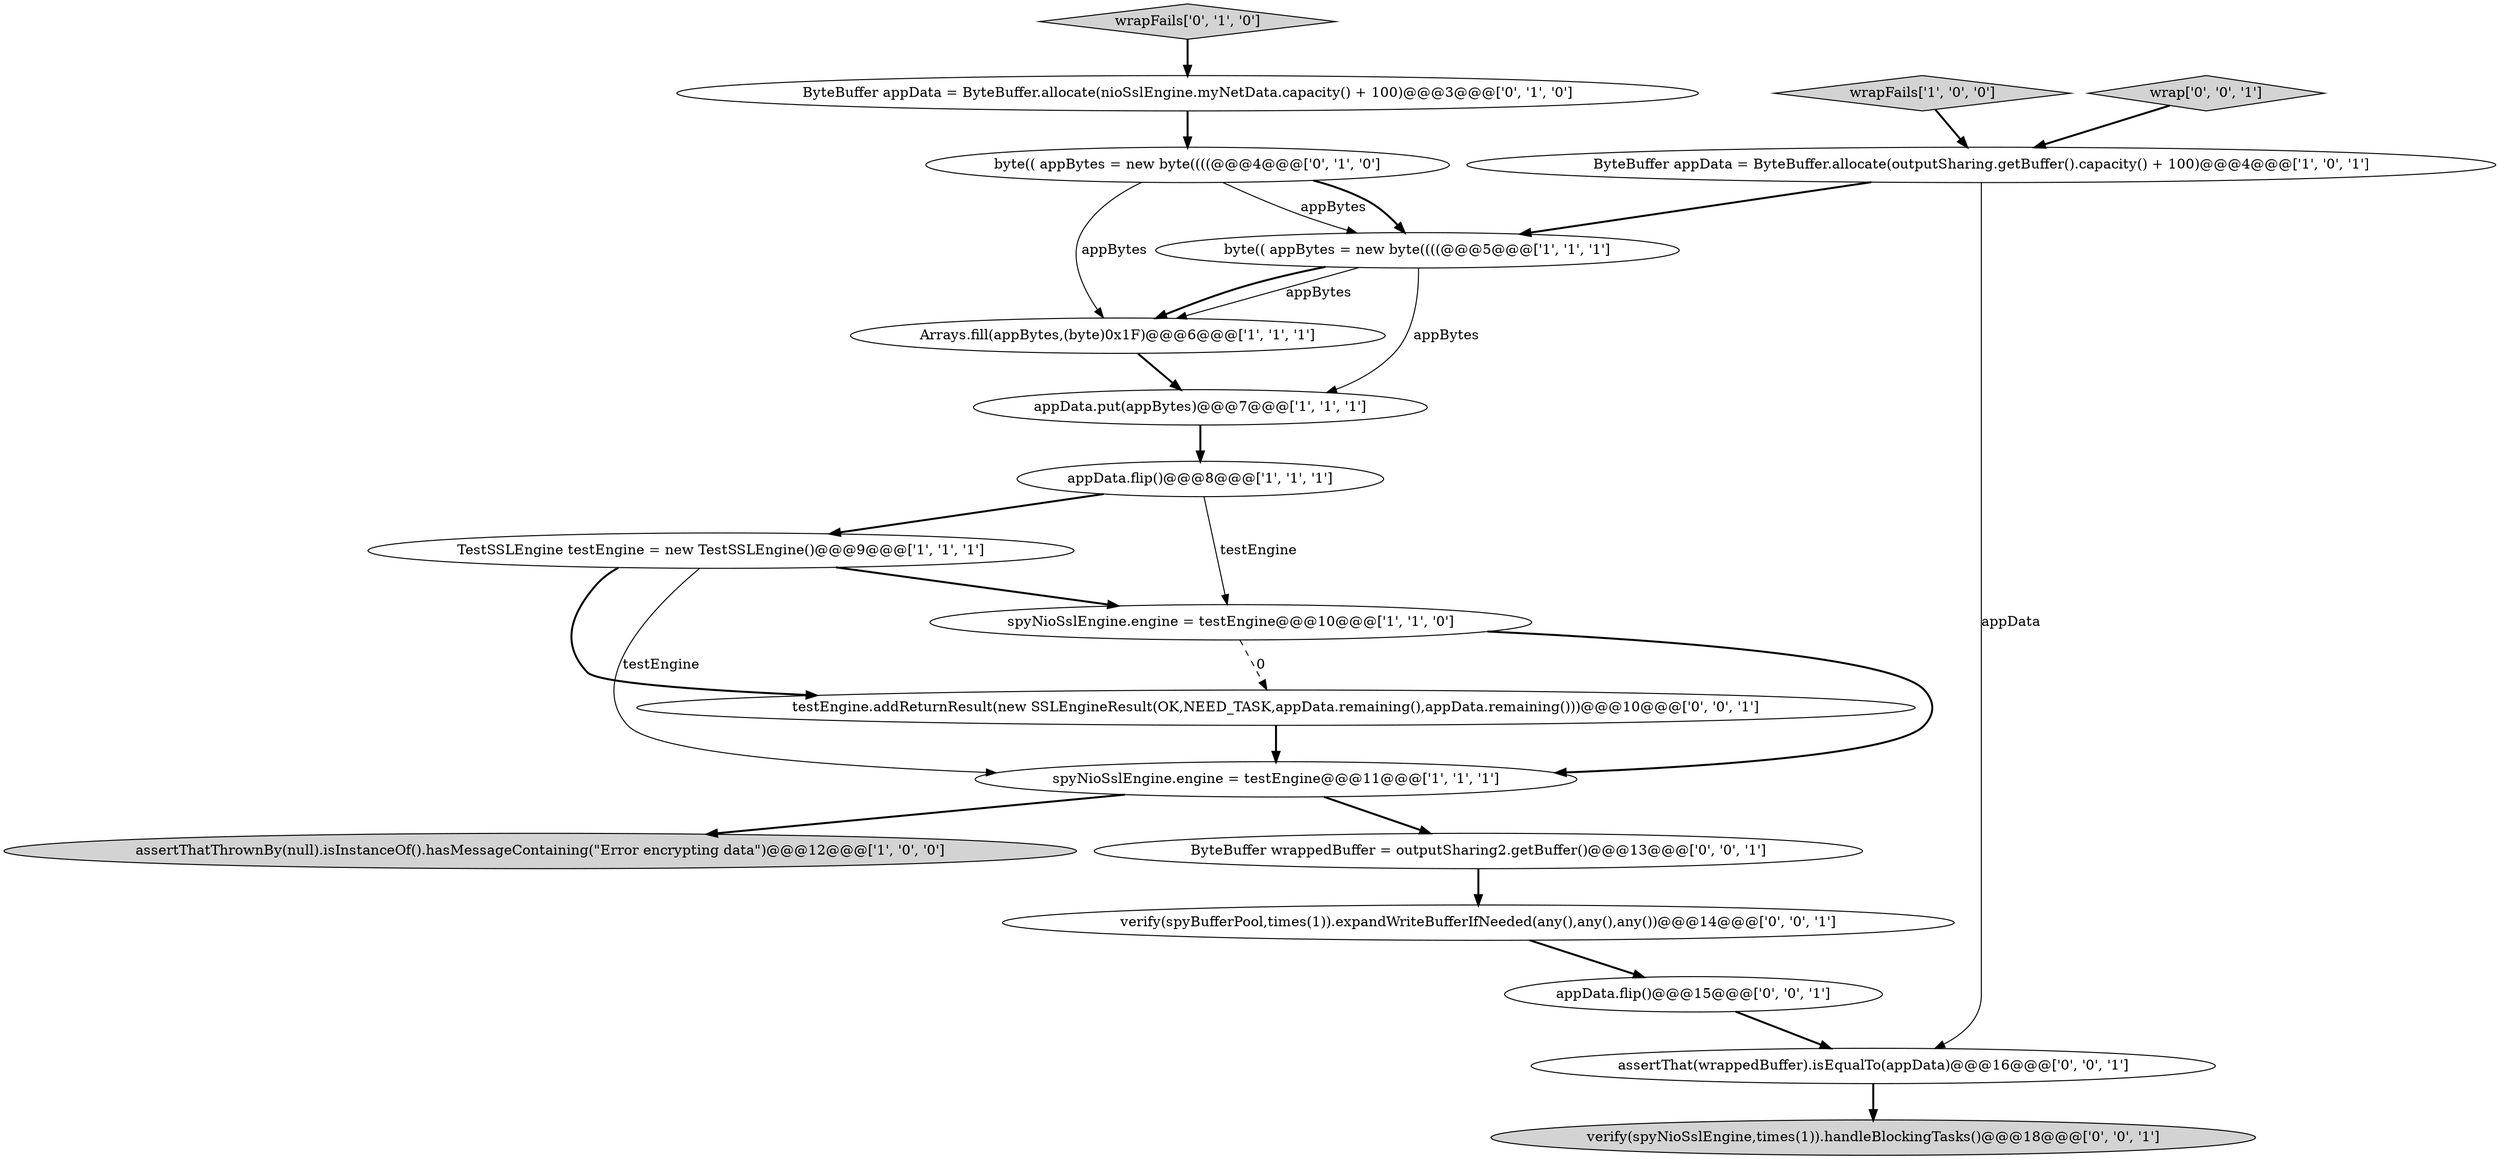 digraph {
5 [style = filled, label = "ByteBuffer appData = ByteBuffer.allocate(outputSharing.getBuffer().capacity() + 100)@@@4@@@['1', '0', '1']", fillcolor = white, shape = ellipse image = "AAA0AAABBB1BBB"];
9 [style = filled, label = "appData.put(appBytes)@@@7@@@['1', '1', '1']", fillcolor = white, shape = ellipse image = "AAA0AAABBB1BBB"];
17 [style = filled, label = "assertThat(wrappedBuffer).isEqualTo(appData)@@@16@@@['0', '0', '1']", fillcolor = white, shape = ellipse image = "AAA0AAABBB3BBB"];
19 [style = filled, label = "testEngine.addReturnResult(new SSLEngineResult(OK,NEED_TASK,appData.remaining(),appData.remaining()))@@@10@@@['0', '0', '1']", fillcolor = white, shape = ellipse image = "AAA0AAABBB3BBB"];
12 [style = filled, label = "byte(( appBytes = new byte((((@@@4@@@['0', '1', '0']", fillcolor = white, shape = ellipse image = "AAA0AAABBB2BBB"];
6 [style = filled, label = "TestSSLEngine testEngine = new TestSSLEngine()@@@9@@@['1', '1', '1']", fillcolor = white, shape = ellipse image = "AAA0AAABBB1BBB"];
13 [style = filled, label = "appData.flip()@@@15@@@['0', '0', '1']", fillcolor = white, shape = ellipse image = "AAA0AAABBB3BBB"];
10 [style = filled, label = "wrapFails['0', '1', '0']", fillcolor = lightgray, shape = diamond image = "AAA0AAABBB2BBB"];
2 [style = filled, label = "Arrays.fill(appBytes,(byte)0x1F)@@@6@@@['1', '1', '1']", fillcolor = white, shape = ellipse image = "AAA0AAABBB1BBB"];
8 [style = filled, label = "byte(( appBytes = new byte((((@@@5@@@['1', '1', '1']", fillcolor = white, shape = ellipse image = "AAA0AAABBB1BBB"];
1 [style = filled, label = "spyNioSslEngine.engine = testEngine@@@11@@@['1', '1', '1']", fillcolor = white, shape = ellipse image = "AAA0AAABBB1BBB"];
15 [style = filled, label = "verify(spyNioSslEngine,times(1)).handleBlockingTasks()@@@18@@@['0', '0', '1']", fillcolor = lightgray, shape = ellipse image = "AAA0AAABBB3BBB"];
4 [style = filled, label = "assertThatThrownBy(null).isInstanceOf().hasMessageContaining(\"Error encrypting data\")@@@12@@@['1', '0', '0']", fillcolor = lightgray, shape = ellipse image = "AAA0AAABBB1BBB"];
7 [style = filled, label = "wrapFails['1', '0', '0']", fillcolor = lightgray, shape = diamond image = "AAA0AAABBB1BBB"];
16 [style = filled, label = "wrap['0', '0', '1']", fillcolor = lightgray, shape = diamond image = "AAA0AAABBB3BBB"];
11 [style = filled, label = "ByteBuffer appData = ByteBuffer.allocate(nioSslEngine.myNetData.capacity() + 100)@@@3@@@['0', '1', '0']", fillcolor = white, shape = ellipse image = "AAA0AAABBB2BBB"];
3 [style = filled, label = "spyNioSslEngine.engine = testEngine@@@10@@@['1', '1', '0']", fillcolor = white, shape = ellipse image = "AAA0AAABBB1BBB"];
14 [style = filled, label = "verify(spyBufferPool,times(1)).expandWriteBufferIfNeeded(any(),any(),any())@@@14@@@['0', '0', '1']", fillcolor = white, shape = ellipse image = "AAA0AAABBB3BBB"];
18 [style = filled, label = "ByteBuffer wrappedBuffer = outputSharing2.getBuffer()@@@13@@@['0', '0', '1']", fillcolor = white, shape = ellipse image = "AAA0AAABBB3BBB"];
0 [style = filled, label = "appData.flip()@@@8@@@['1', '1', '1']", fillcolor = white, shape = ellipse image = "AAA0AAABBB1BBB"];
0->6 [style = bold, label=""];
3->19 [style = dashed, label="0"];
8->2 [style = solid, label="appBytes"];
5->8 [style = bold, label=""];
11->12 [style = bold, label=""];
19->1 [style = bold, label=""];
13->17 [style = bold, label=""];
14->13 [style = bold, label=""];
1->18 [style = bold, label=""];
10->11 [style = bold, label=""];
9->0 [style = bold, label=""];
6->19 [style = bold, label=""];
6->1 [style = solid, label="testEngine"];
12->2 [style = solid, label="appBytes"];
3->1 [style = bold, label=""];
8->9 [style = solid, label="appBytes"];
2->9 [style = bold, label=""];
8->2 [style = bold, label=""];
17->15 [style = bold, label=""];
6->3 [style = bold, label=""];
12->8 [style = solid, label="appBytes"];
1->4 [style = bold, label=""];
16->5 [style = bold, label=""];
7->5 [style = bold, label=""];
5->17 [style = solid, label="appData"];
18->14 [style = bold, label=""];
12->8 [style = bold, label=""];
0->3 [style = solid, label="testEngine"];
}
